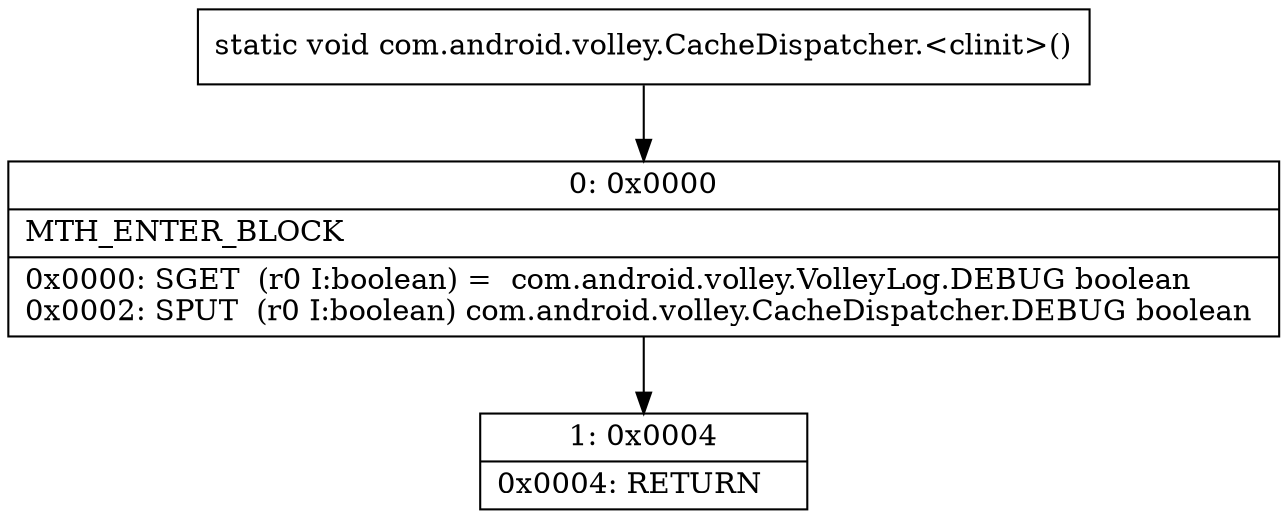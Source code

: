 digraph "CFG forcom.android.volley.CacheDispatcher.\<clinit\>()V" {
Node_0 [shape=record,label="{0\:\ 0x0000|MTH_ENTER_BLOCK\l|0x0000: SGET  (r0 I:boolean) =  com.android.volley.VolleyLog.DEBUG boolean \l0x0002: SPUT  (r0 I:boolean) com.android.volley.CacheDispatcher.DEBUG boolean \l}"];
Node_1 [shape=record,label="{1\:\ 0x0004|0x0004: RETURN   \l}"];
MethodNode[shape=record,label="{static void com.android.volley.CacheDispatcher.\<clinit\>() }"];
MethodNode -> Node_0;
Node_0 -> Node_1;
}

